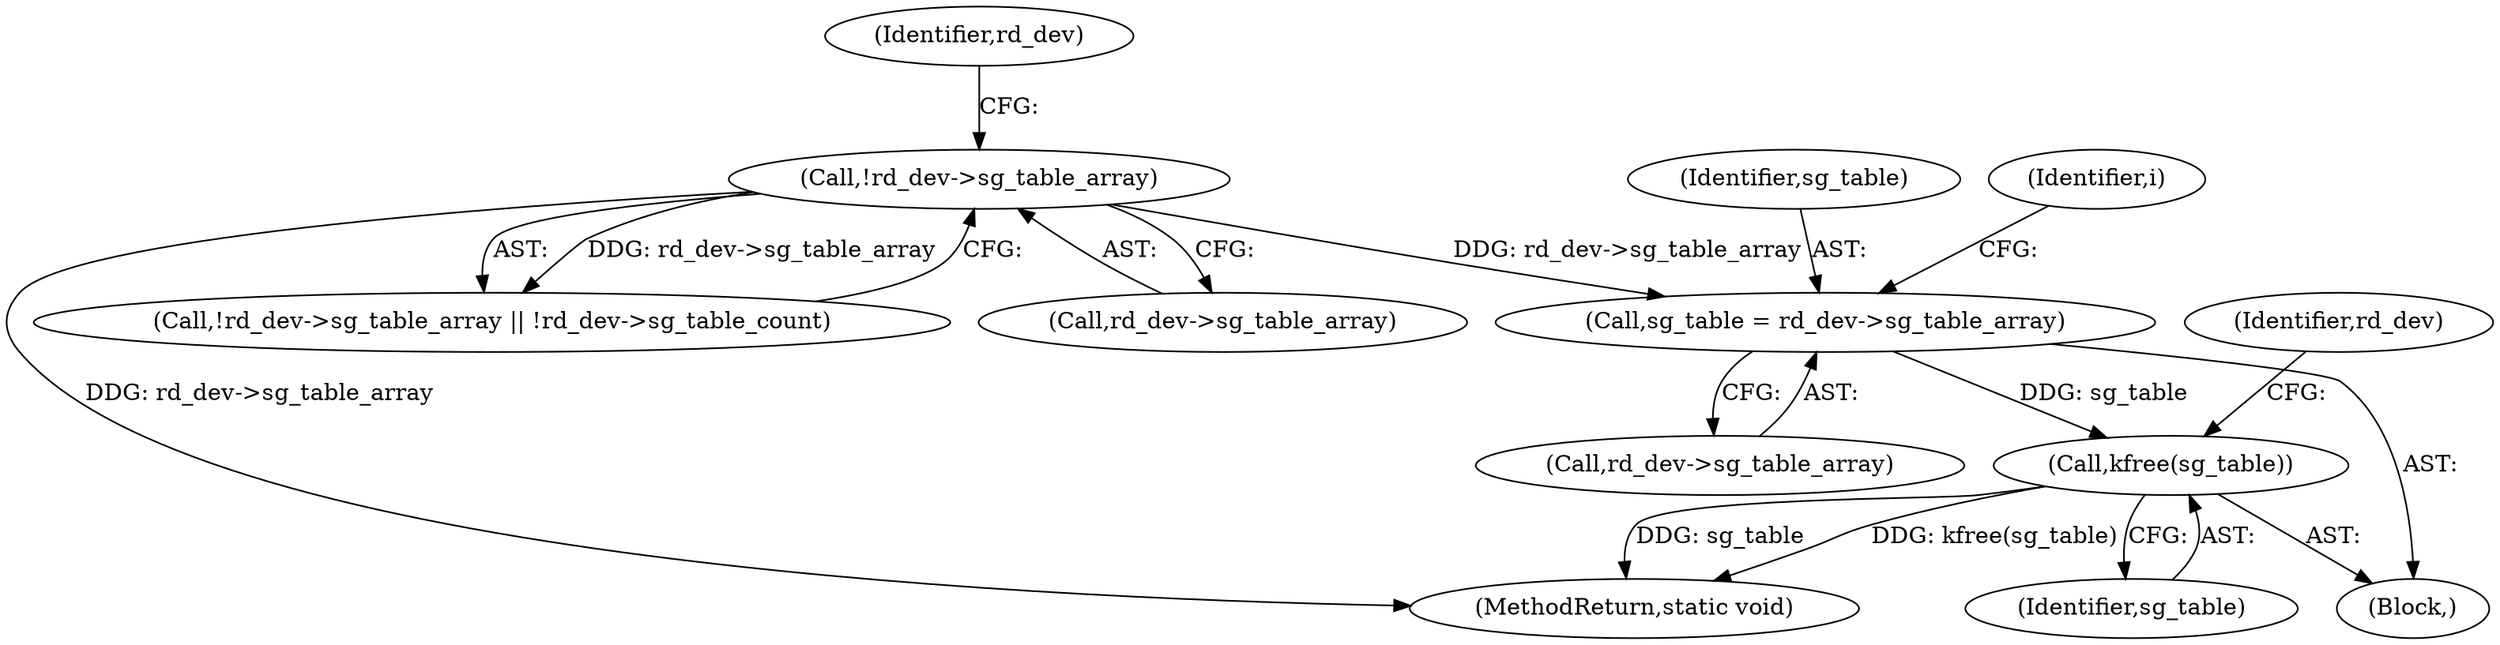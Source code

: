 digraph "0_linux_4442dc8a92b8f9ad8ee9e7f8438f4c04c03a22dc_0@API" {
"1000200" [label="(Call,kfree(sg_table))"];
"1000124" [label="(Call,sg_table = rd_dev->sg_table_array)"];
"1000115" [label="(Call,!rd_dev->sg_table_array)"];
"1000102" [label="(Block,)"];
"1000204" [label="(Identifier,rd_dev)"];
"1000125" [label="(Identifier,sg_table)"];
"1000131" [label="(Identifier,i)"];
"1000201" [label="(Identifier,sg_table)"];
"1000115" [label="(Call,!rd_dev->sg_table_array)"];
"1000116" [label="(Call,rd_dev->sg_table_array)"];
"1000212" [label="(MethodReturn,static void)"];
"1000124" [label="(Call,sg_table = rd_dev->sg_table_array)"];
"1000121" [label="(Identifier,rd_dev)"];
"1000114" [label="(Call,!rd_dev->sg_table_array || !rd_dev->sg_table_count)"];
"1000200" [label="(Call,kfree(sg_table))"];
"1000126" [label="(Call,rd_dev->sg_table_array)"];
"1000200" -> "1000102"  [label="AST: "];
"1000200" -> "1000201"  [label="CFG: "];
"1000201" -> "1000200"  [label="AST: "];
"1000204" -> "1000200"  [label="CFG: "];
"1000200" -> "1000212"  [label="DDG: sg_table"];
"1000200" -> "1000212"  [label="DDG: kfree(sg_table)"];
"1000124" -> "1000200"  [label="DDG: sg_table"];
"1000124" -> "1000102"  [label="AST: "];
"1000124" -> "1000126"  [label="CFG: "];
"1000125" -> "1000124"  [label="AST: "];
"1000126" -> "1000124"  [label="AST: "];
"1000131" -> "1000124"  [label="CFG: "];
"1000115" -> "1000124"  [label="DDG: rd_dev->sg_table_array"];
"1000115" -> "1000114"  [label="AST: "];
"1000115" -> "1000116"  [label="CFG: "];
"1000116" -> "1000115"  [label="AST: "];
"1000121" -> "1000115"  [label="CFG: "];
"1000114" -> "1000115"  [label="CFG: "];
"1000115" -> "1000212"  [label="DDG: rd_dev->sg_table_array"];
"1000115" -> "1000114"  [label="DDG: rd_dev->sg_table_array"];
}
